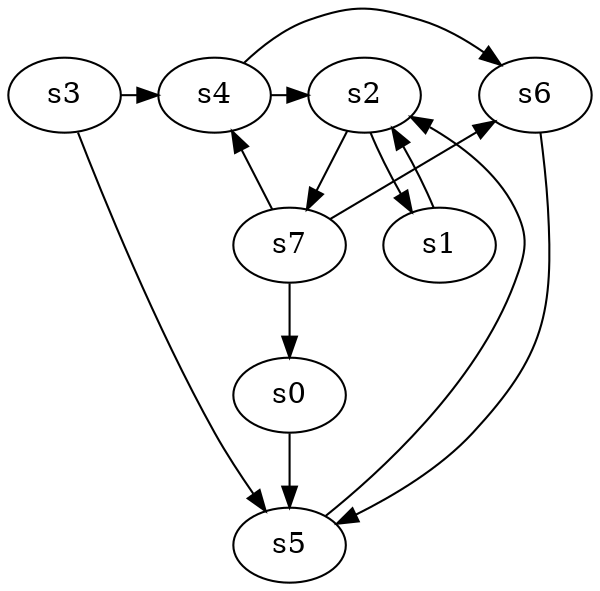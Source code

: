 digraph game_0985_complex_8 {
    s0 [name="s0", player=0, target=1];
    s1 [name="s1", player=0];
    s2 [name="s2", player=1];
    s3 [name="s3", player=1];
    s4 [name="s4", player=1];
    s5 [name="s5", player=1];
    s6 [name="s6", player=0, target=1];
    s7 [name="s7", player=0];

    s0 -> s5;
    s1 -> s2 [constraint="!(time % 2 == 0)"];
    s2 -> s1;
    s2 -> s7;
    s3 -> s4 [constraint="time % 2 == 1 || time % 2 == 1"];
    s3 -> s5 [constraint="time == 1 || time == 3 || time == 6 || time == 8 || time == 10"];
    s4 -> s2 [constraint="time % 4 == 2 || time % 2 == 1"];
    s4 -> s6 [constraint="time % 2 == 0 && time % 4 == 1"];
    s5 -> s2 [constraint="time == 12 || time == 13 || time == 16 || time == 21"];
    s6 -> s5 [constraint="time % 2 == 0 || time % 3 == 0"];
    s7 -> s0;
    s7 -> s4 [constraint="time % 2 == 1"];
    s7 -> s6 [constraint="!(time % 2 == 1)"];
}
